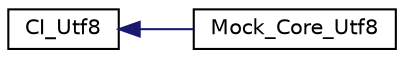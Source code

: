 digraph "Graphical Class Hierarchy"
{
 // LATEX_PDF_SIZE
  edge [fontname="Helvetica",fontsize="10",labelfontname="Helvetica",labelfontsize="10"];
  node [fontname="Helvetica",fontsize="10",shape=record];
  rankdir="LR";
  Node0 [label="CI_Utf8",height=0.2,width=0.4,color="black", fillcolor="white", style="filled",URL="$class_c_i___utf8.html",tooltip=" "];
  Node0 -> Node1 [dir="back",color="midnightblue",fontsize="10",style="solid",fontname="Helvetica"];
  Node1 [label="Mock_Core_Utf8",height=0.2,width=0.4,color="black", fillcolor="white", style="filled",URL="$class_mock___core___utf8.html",tooltip=" "];
}

